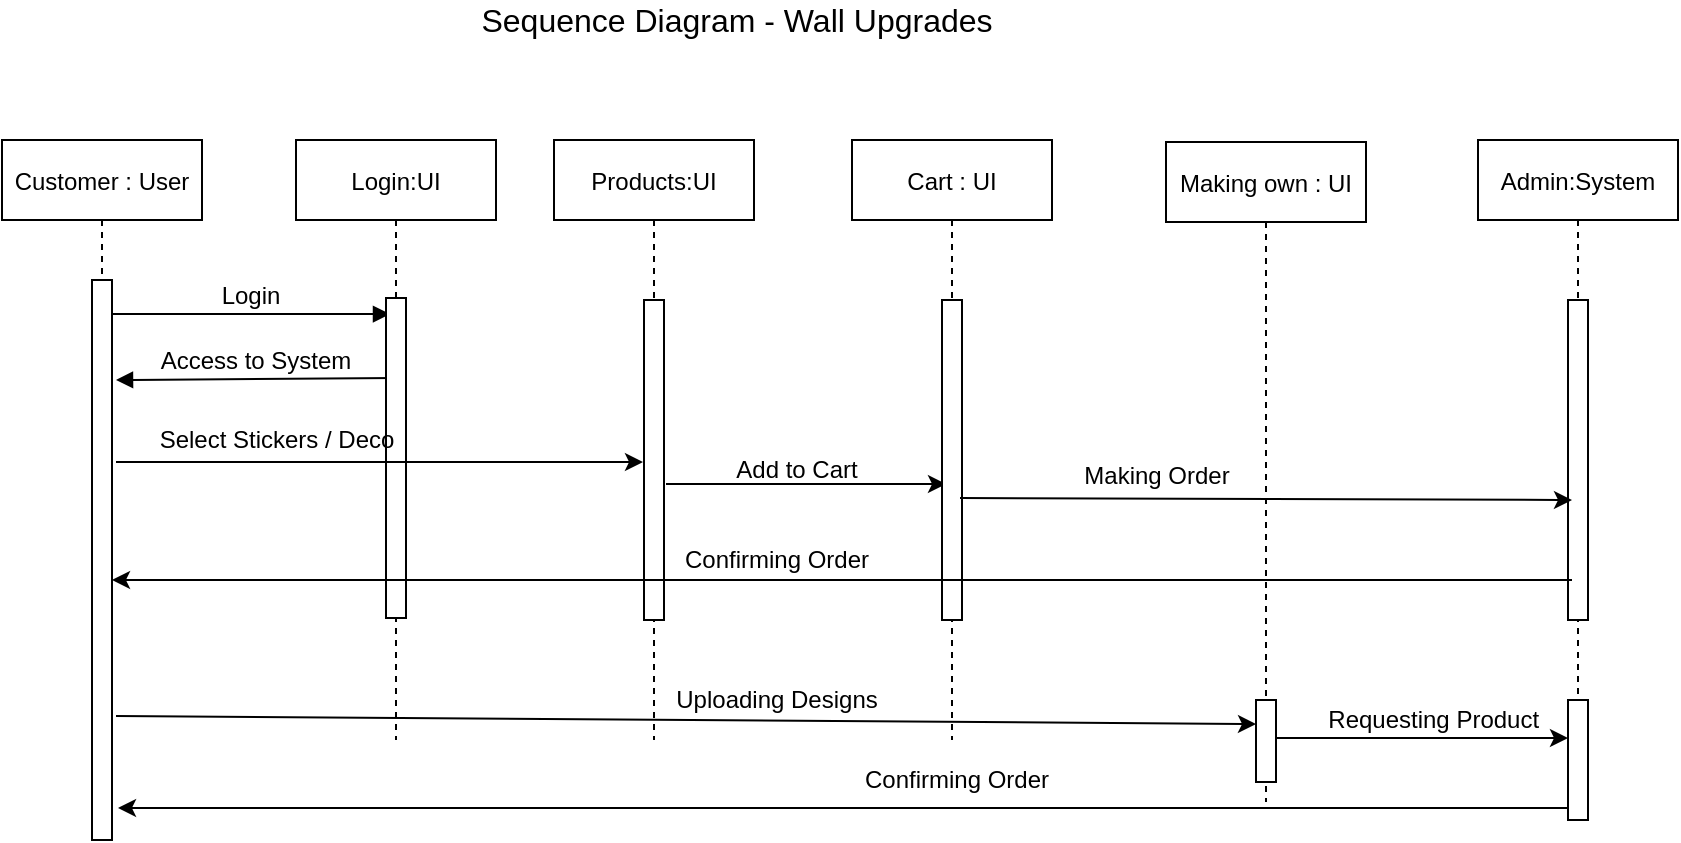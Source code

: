 <mxfile version="15.0.4" type="github">
  <diagram id="kgpKYQtTHZ0yAKxKKP6v" name="Page-1">
    <mxGraphModel dx="868" dy="440" grid="1" gridSize="10" guides="1" tooltips="1" connect="1" arrows="1" fold="1" page="1" pageScale="1" pageWidth="850" pageHeight="1100" math="0" shadow="0">
      <root>
        <mxCell id="0" />
        <mxCell id="1" parent="0" />
        <mxCell id="3nuBFxr9cyL0pnOWT2aG-1" value="Customer : User" style="shape=umlLifeline;perimeter=lifelinePerimeter;container=1;collapsible=0;recursiveResize=0;rounded=0;shadow=0;strokeWidth=1;" parent="1" vertex="1">
          <mxGeometry x="3" y="80" width="100" height="350" as="geometry" />
        </mxCell>
        <mxCell id="3nuBFxr9cyL0pnOWT2aG-2" value="" style="points=[];perimeter=orthogonalPerimeter;rounded=0;shadow=0;strokeWidth=1;" parent="3nuBFxr9cyL0pnOWT2aG-1" vertex="1">
          <mxGeometry x="45" y="70" width="10" height="280" as="geometry" />
        </mxCell>
        <mxCell id="3nuBFxr9cyL0pnOWT2aG-5" value="Products:UI" style="shape=umlLifeline;perimeter=lifelinePerimeter;container=1;collapsible=0;recursiveResize=0;rounded=0;shadow=0;strokeWidth=1;" parent="1" vertex="1">
          <mxGeometry x="279" y="80" width="100" height="300" as="geometry" />
        </mxCell>
        <mxCell id="3nuBFxr9cyL0pnOWT2aG-6" value="" style="points=[];perimeter=orthogonalPerimeter;rounded=0;shadow=0;strokeWidth=1;" parent="3nuBFxr9cyL0pnOWT2aG-5" vertex="1">
          <mxGeometry x="45" y="80" width="10" height="160" as="geometry" />
        </mxCell>
        <mxCell id="WMuQ79pfQLYLZ4muD94g-12" value="" style="endArrow=classic;html=1;fontSize=12;exitX=0.6;exitY=0.575;exitDx=0;exitDy=0;exitPerimeter=0;" parent="3nuBFxr9cyL0pnOWT2aG-5" edge="1">
          <mxGeometry width="50" height="50" relative="1" as="geometry">
            <mxPoint x="56" y="172" as="sourcePoint" />
            <mxPoint x="196" y="172" as="targetPoint" />
          </mxGeometry>
        </mxCell>
        <mxCell id="3nuBFxr9cyL0pnOWT2aG-8" value="Login " style="verticalAlign=bottom;endArrow=block;shadow=0;strokeWidth=1;entryX=0.2;entryY=-0.006;entryDx=0;entryDy=0;entryPerimeter=0;fontSize=12;" parent="1" edge="1">
          <mxGeometry relative="1" as="geometry">
            <mxPoint x="58" y="167.04" as="sourcePoint" />
            <mxPoint x="197" y="167.04" as="targetPoint" />
          </mxGeometry>
        </mxCell>
        <mxCell id="3nuBFxr9cyL0pnOWT2aG-9" value="Access to System" style="verticalAlign=bottom;endArrow=block;shadow=0;strokeWidth=1;exitX=0.5;exitY=0.25;exitDx=0;exitDy=0;exitPerimeter=0;fontSize=12;" parent="1" edge="1">
          <mxGeometry relative="1" as="geometry">
            <mxPoint x="200" y="199" as="sourcePoint" />
            <mxPoint x="60" y="200" as="targetPoint" />
          </mxGeometry>
        </mxCell>
        <mxCell id="WMuQ79pfQLYLZ4muD94g-1" value="Cart : UI" style="shape=umlLifeline;perimeter=lifelinePerimeter;container=1;collapsible=0;recursiveResize=0;rounded=0;shadow=0;strokeWidth=1;" parent="1" vertex="1">
          <mxGeometry x="428" y="80" width="100" height="300" as="geometry" />
        </mxCell>
        <mxCell id="WMuQ79pfQLYLZ4muD94g-2" value="" style="points=[];perimeter=orthogonalPerimeter;rounded=0;shadow=0;strokeWidth=1;" parent="WMuQ79pfQLYLZ4muD94g-1" vertex="1">
          <mxGeometry x="45" y="80" width="10" height="160" as="geometry" />
        </mxCell>
        <mxCell id="WMuQ79pfQLYLZ4muD94g-3" value="Making own : UI" style="shape=umlLifeline;perimeter=lifelinePerimeter;container=1;collapsible=0;recursiveResize=0;rounded=0;shadow=0;strokeWidth=1;" parent="1" vertex="1">
          <mxGeometry x="585" y="81" width="100" height="330" as="geometry" />
        </mxCell>
        <mxCell id="WMuQ79pfQLYLZ4muD94g-4" value="" style="points=[];perimeter=orthogonalPerimeter;rounded=0;shadow=0;strokeWidth=1;" parent="WMuQ79pfQLYLZ4muD94g-3" vertex="1">
          <mxGeometry x="45" y="279" width="10" height="41" as="geometry" />
        </mxCell>
        <mxCell id="WMuQ79pfQLYLZ4muD94g-5" value="Admin:System" style="shape=umlLifeline;perimeter=lifelinePerimeter;container=1;collapsible=0;recursiveResize=0;rounded=0;shadow=0;strokeWidth=1;" parent="1" vertex="1">
          <mxGeometry x="741" y="80" width="100" height="300" as="geometry" />
        </mxCell>
        <mxCell id="WMuQ79pfQLYLZ4muD94g-6" value="" style="points=[];perimeter=orthogonalPerimeter;rounded=0;shadow=0;strokeWidth=1;" parent="WMuQ79pfQLYLZ4muD94g-5" vertex="1">
          <mxGeometry x="45" y="80" width="10" height="160" as="geometry" />
        </mxCell>
        <mxCell id="WMuQ79pfQLYLZ4muD94g-7" value="Login:UI" style="shape=umlLifeline;perimeter=lifelinePerimeter;container=1;collapsible=0;recursiveResize=0;rounded=0;shadow=0;strokeWidth=1;" parent="1" vertex="1">
          <mxGeometry x="150" y="80" width="100" height="300" as="geometry" />
        </mxCell>
        <mxCell id="WMuQ79pfQLYLZ4muD94g-8" value="" style="points=[];perimeter=orthogonalPerimeter;rounded=0;shadow=0;strokeWidth=1;" parent="WMuQ79pfQLYLZ4muD94g-7" vertex="1">
          <mxGeometry x="45" y="79" width="10" height="160" as="geometry" />
        </mxCell>
        <mxCell id="WMuQ79pfQLYLZ4muD94g-10" value="" style="endArrow=classic;html=1;" parent="1" edge="1">
          <mxGeometry width="50" height="50" relative="1" as="geometry">
            <mxPoint x="60" y="241" as="sourcePoint" />
            <mxPoint x="323.5" y="241" as="targetPoint" />
          </mxGeometry>
        </mxCell>
        <mxCell id="WMuQ79pfQLYLZ4muD94g-11" value="Select Stickers / Deco" style="text;html=1;align=center;verticalAlign=middle;resizable=0;points=[];autosize=1;strokeColor=none;" parent="1" vertex="1">
          <mxGeometry x="75" y="220" width="130" height="20" as="geometry" />
        </mxCell>
        <mxCell id="WMuQ79pfQLYLZ4muD94g-13" value="Add to Cart" style="text;html=1;align=center;verticalAlign=middle;resizable=0;points=[];autosize=1;strokeColor=none;fontSize=12;" parent="1" vertex="1">
          <mxGeometry x="360" y="235" width="80" height="20" as="geometry" />
        </mxCell>
        <mxCell id="WMuQ79pfQLYLZ4muD94g-14" value="" style="endArrow=classic;html=1;fontSize=12;entryX=0.2;entryY=0.625;entryDx=0;entryDy=0;entryPerimeter=0;exitX=0.9;exitY=0.619;exitDx=0;exitDy=0;exitPerimeter=0;" parent="1" source="WMuQ79pfQLYLZ4muD94g-2" target="WMuQ79pfQLYLZ4muD94g-6" edge="1">
          <mxGeometry width="50" height="50" relative="1" as="geometry">
            <mxPoint x="490" y="260" as="sourcePoint" />
            <mxPoint x="540" y="260" as="targetPoint" />
          </mxGeometry>
        </mxCell>
        <mxCell id="WMuQ79pfQLYLZ4muD94g-15" value="Making Order" style="text;html=1;align=center;verticalAlign=middle;resizable=0;points=[];autosize=1;strokeColor=none;fontSize=12;" parent="1" vertex="1">
          <mxGeometry x="535" y="238" width="90" height="20" as="geometry" />
        </mxCell>
        <mxCell id="WMuQ79pfQLYLZ4muD94g-16" value="" style="endArrow=classic;html=1;fontSize=12;exitX=0.4;exitY=0.875;exitDx=0;exitDy=0;exitPerimeter=0;" parent="1" edge="1">
          <mxGeometry width="50" height="50" relative="1" as="geometry">
            <mxPoint x="788" y="300" as="sourcePoint" />
            <mxPoint x="58" y="300" as="targetPoint" />
          </mxGeometry>
        </mxCell>
        <mxCell id="WMuQ79pfQLYLZ4muD94g-17" value="Confirming Order " style="text;html=1;align=center;verticalAlign=middle;resizable=0;points=[];autosize=1;strokeColor=none;fontSize=12;" parent="1" vertex="1">
          <mxGeometry x="335" y="280" width="110" height="20" as="geometry" />
        </mxCell>
        <mxCell id="WMuQ79pfQLYLZ4muD94g-18" value="" style="points=[];perimeter=orthogonalPerimeter;rounded=0;shadow=0;strokeWidth=1;" parent="1" vertex="1">
          <mxGeometry x="786" y="360" width="10" height="60" as="geometry" />
        </mxCell>
        <mxCell id="WMuQ79pfQLYLZ4muD94g-21" value="" style="endArrow=classic;html=1;fontSize=12;entryX=0;entryY=0.293;entryDx=0;entryDy=0;entryPerimeter=0;" parent="1" target="WMuQ79pfQLYLZ4muD94g-4" edge="1">
          <mxGeometry width="50" height="50" relative="1" as="geometry">
            <mxPoint x="60" y="368" as="sourcePoint" />
            <mxPoint x="620" y="368" as="targetPoint" />
          </mxGeometry>
        </mxCell>
        <mxCell id="WMuQ79pfQLYLZ4muD94g-22" value="Uploading Designs " style="text;html=1;align=center;verticalAlign=middle;resizable=0;points=[];autosize=1;strokeColor=none;fontSize=12;" parent="1" vertex="1">
          <mxGeometry x="330" y="350" width="120" height="20" as="geometry" />
        </mxCell>
        <mxCell id="WMuQ79pfQLYLZ4muD94g-24" value="" style="endArrow=classic;html=1;fontSize=12;exitX=1;exitY=0.463;exitDx=0;exitDy=0;exitPerimeter=0;" parent="1" source="WMuQ79pfQLYLZ4muD94g-4" edge="1">
          <mxGeometry width="50" height="50" relative="1" as="geometry">
            <mxPoint x="650" y="379" as="sourcePoint" />
            <mxPoint x="786" y="379" as="targetPoint" />
          </mxGeometry>
        </mxCell>
        <mxCell id="WMuQ79pfQLYLZ4muD94g-25" value="" style="endArrow=classic;html=1;fontSize=12;exitX=0;exitY=0.9;exitDx=0;exitDy=0;exitPerimeter=0;" parent="1" source="WMuQ79pfQLYLZ4muD94g-18" edge="1">
          <mxGeometry width="50" height="50" relative="1" as="geometry">
            <mxPoint x="780" y="414" as="sourcePoint" />
            <mxPoint x="61" y="414" as="targetPoint" />
          </mxGeometry>
        </mxCell>
        <mxCell id="WMuQ79pfQLYLZ4muD94g-26" value="&amp;nbsp;&amp;nbsp;&amp;nbsp;&amp;nbsp;&amp;nbsp;&amp;nbsp;&amp;nbsp;&amp;nbsp;&amp;nbsp;&amp;nbsp;&amp;nbsp;&amp;nbsp;&amp;nbsp;&amp;nbsp;&amp;nbsp;&amp;nbsp; Requesting Product " style="text;html=1;align=center;verticalAlign=middle;resizable=0;points=[];autosize=1;strokeColor=none;fontSize=12;" parent="1" vertex="1">
          <mxGeometry x="600" y="360" width="180" height="20" as="geometry" />
        </mxCell>
        <mxCell id="WMuQ79pfQLYLZ4muD94g-27" value="Confirming Order" style="text;html=1;align=center;verticalAlign=middle;resizable=0;points=[];autosize=1;strokeColor=none;fontSize=12;" parent="1" vertex="1">
          <mxGeometry x="425" y="390" width="110" height="20" as="geometry" />
        </mxCell>
        <mxCell id="THP3R51hUfZJMjm8nweF-1" value="&lt;font style=&quot;font-size: 16px&quot;&gt;Sequence Diagram - Wall Upgrades &lt;/font&gt;" style="text;html=1;align=center;verticalAlign=middle;resizable=0;points=[];autosize=1;strokeColor=none;" vertex="1" parent="1">
          <mxGeometry x="235" y="10" width="270" height="20" as="geometry" />
        </mxCell>
      </root>
    </mxGraphModel>
  </diagram>
</mxfile>
